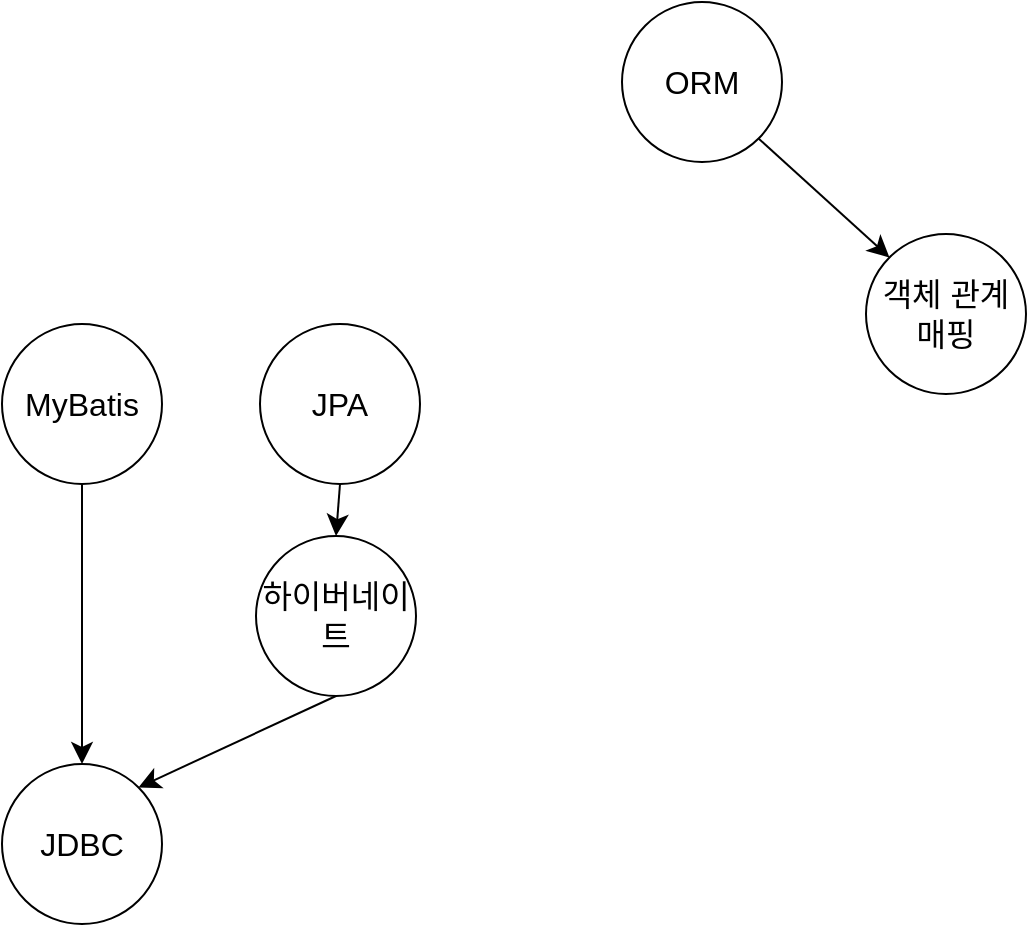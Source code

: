<mxfile version="21.6.6" type="github">
  <diagram name="페이지-1" id="8bodRpc64FzUznBAYuVK">
    <mxGraphModel dx="2044" dy="2151" grid="0" gridSize="10" guides="1" tooltips="1" connect="1" arrows="1" fold="1" page="0" pageScale="1" pageWidth="827" pageHeight="1169" math="0" shadow="0">
      <root>
        <mxCell id="0" />
        <mxCell id="1" parent="0" />
        <mxCell id="tBY1qBdzBAZoHcjPw5S8-31" style="edgeStyle=none;curved=1;rounded=0;orthogonalLoop=1;jettySize=auto;html=1;exitX=0.5;exitY=1;exitDx=0;exitDy=0;fontSize=12;startSize=8;endSize=8;" edge="1" parent="1" source="tBY1qBdzBAZoHcjPw5S8-4" target="tBY1qBdzBAZoHcjPw5S8-7">
          <mxGeometry relative="1" as="geometry" />
        </mxCell>
        <mxCell id="tBY1qBdzBAZoHcjPw5S8-4" value="MyBatis" style="ellipse;whiteSpace=wrap;html=1;fontSize=16;" vertex="1" parent="1">
          <mxGeometry x="-168" y="-937" width="80" height="80" as="geometry" />
        </mxCell>
        <mxCell id="tBY1qBdzBAZoHcjPw5S8-29" style="edgeStyle=none;curved=1;rounded=0;orthogonalLoop=1;jettySize=auto;html=1;exitX=0.5;exitY=1;exitDx=0;exitDy=0;entryX=0.5;entryY=0;entryDx=0;entryDy=0;fontSize=12;startSize=8;endSize=8;" edge="1" parent="1" source="tBY1qBdzBAZoHcjPw5S8-6" target="tBY1qBdzBAZoHcjPw5S8-27">
          <mxGeometry relative="1" as="geometry" />
        </mxCell>
        <mxCell id="tBY1qBdzBAZoHcjPw5S8-6" value="JPA" style="ellipse;whiteSpace=wrap;html=1;fontSize=16;" vertex="1" parent="1">
          <mxGeometry x="-39" y="-937" width="80" height="80" as="geometry" />
        </mxCell>
        <mxCell id="tBY1qBdzBAZoHcjPw5S8-7" value="JDBC" style="ellipse;whiteSpace=wrap;html=1;fontSize=16;" vertex="1" parent="1">
          <mxGeometry x="-168" y="-717" width="80" height="80" as="geometry" />
        </mxCell>
        <mxCell id="tBY1qBdzBAZoHcjPw5S8-28" style="edgeStyle=none;curved=1;rounded=0;orthogonalLoop=1;jettySize=auto;html=1;exitX=1;exitY=1;exitDx=0;exitDy=0;entryX=0;entryY=0;entryDx=0;entryDy=0;fontSize=12;startSize=8;endSize=8;" edge="1" parent="1" source="tBY1qBdzBAZoHcjPw5S8-8" target="tBY1qBdzBAZoHcjPw5S8-23">
          <mxGeometry relative="1" as="geometry" />
        </mxCell>
        <mxCell id="tBY1qBdzBAZoHcjPw5S8-8" value="ORM" style="ellipse;whiteSpace=wrap;html=1;fontSize=16;" vertex="1" parent="1">
          <mxGeometry x="142" y="-1098" width="80" height="80" as="geometry" />
        </mxCell>
        <mxCell id="tBY1qBdzBAZoHcjPw5S8-23" value="객체 관계 매핑" style="ellipse;whiteSpace=wrap;html=1;fontSize=16;" vertex="1" parent="1">
          <mxGeometry x="264" y="-982" width="80" height="80" as="geometry" />
        </mxCell>
        <mxCell id="tBY1qBdzBAZoHcjPw5S8-30" style="edgeStyle=none;curved=1;rounded=0;orthogonalLoop=1;jettySize=auto;html=1;exitX=0.5;exitY=1;exitDx=0;exitDy=0;entryX=1;entryY=0;entryDx=0;entryDy=0;fontSize=12;startSize=8;endSize=8;" edge="1" parent="1" source="tBY1qBdzBAZoHcjPw5S8-27" target="tBY1qBdzBAZoHcjPw5S8-7">
          <mxGeometry relative="1" as="geometry" />
        </mxCell>
        <mxCell id="tBY1qBdzBAZoHcjPw5S8-27" value="하이버네이트" style="ellipse;whiteSpace=wrap;html=1;fontSize=16;" vertex="1" parent="1">
          <mxGeometry x="-41" y="-831" width="80" height="80" as="geometry" />
        </mxCell>
      </root>
    </mxGraphModel>
  </diagram>
</mxfile>
